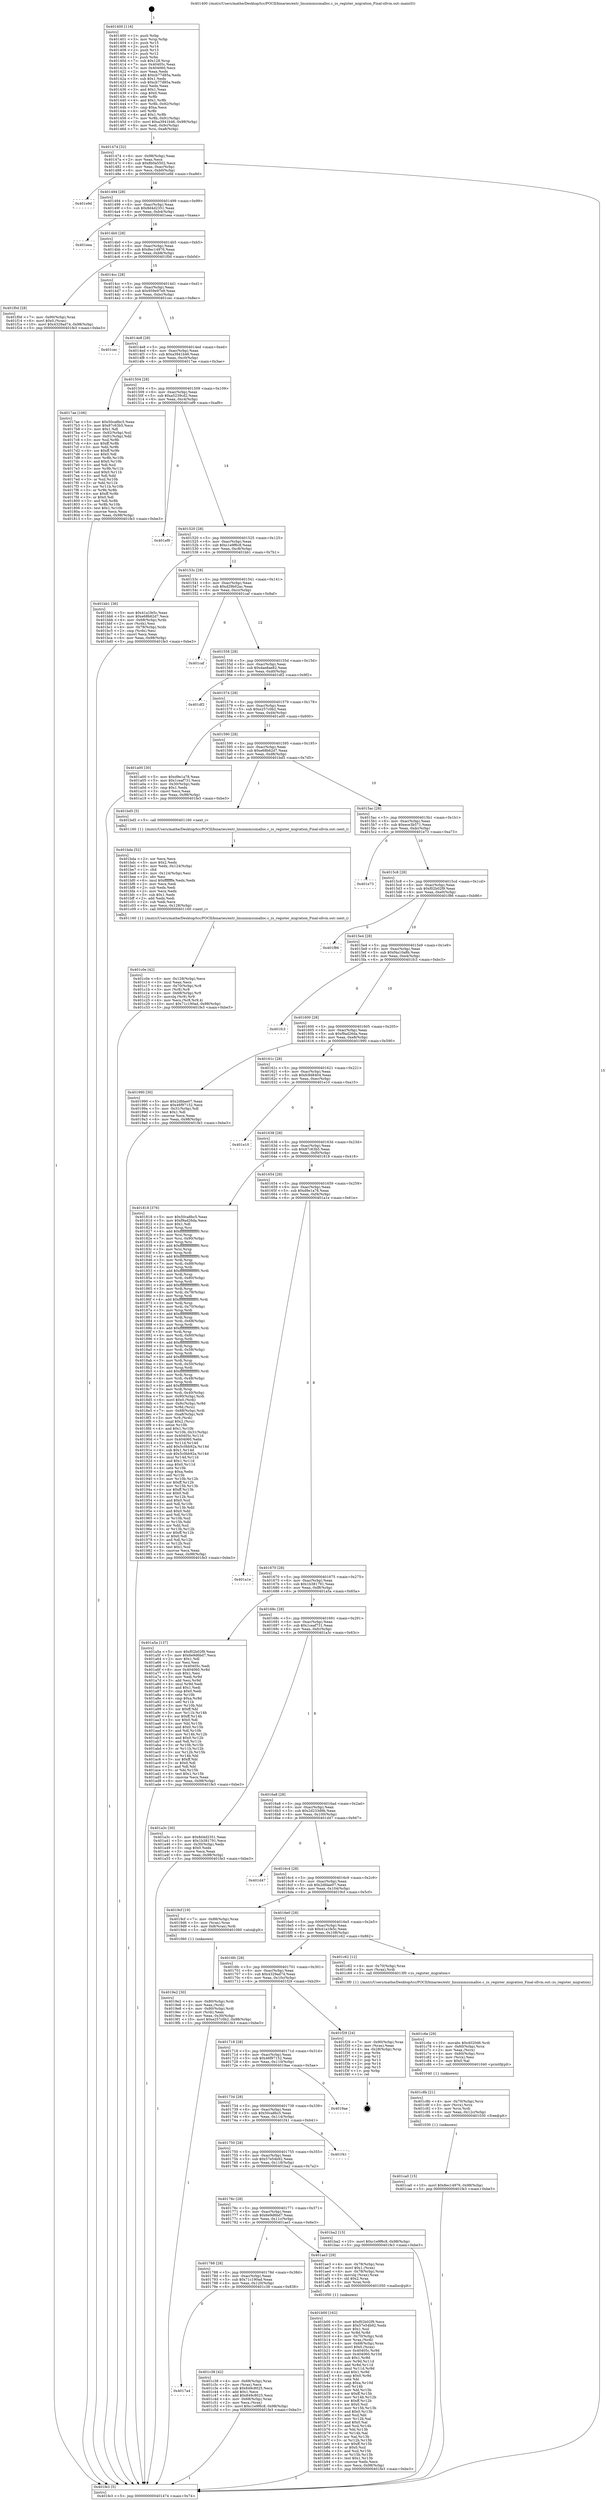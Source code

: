 digraph "0x401400" {
  label = "0x401400 (/mnt/c/Users/mathe/Desktop/tcc/POCII/binaries/extr_linuxmmzsmalloc.c_zs_register_migration_Final-ollvm.out::main(0))"
  labelloc = "t"
  node[shape=record]

  Entry [label="",width=0.3,height=0.3,shape=circle,fillcolor=black,style=filled]
  "0x401474" [label="{
     0x401474 [32]\l
     | [instrs]\l
     &nbsp;&nbsp;0x401474 \<+6\>: mov -0x98(%rbp),%eax\l
     &nbsp;&nbsp;0x40147a \<+2\>: mov %eax,%ecx\l
     &nbsp;&nbsp;0x40147c \<+6\>: sub $0x8b0a5502,%ecx\l
     &nbsp;&nbsp;0x401482 \<+6\>: mov %eax,-0xac(%rbp)\l
     &nbsp;&nbsp;0x401488 \<+6\>: mov %ecx,-0xb0(%rbp)\l
     &nbsp;&nbsp;0x40148e \<+6\>: je 0000000000401e9d \<main+0xa9d\>\l
  }"]
  "0x401e9d" [label="{
     0x401e9d\l
  }", style=dashed]
  "0x401494" [label="{
     0x401494 [28]\l
     | [instrs]\l
     &nbsp;&nbsp;0x401494 \<+5\>: jmp 0000000000401499 \<main+0x99\>\l
     &nbsp;&nbsp;0x401499 \<+6\>: mov -0xac(%rbp),%eax\l
     &nbsp;&nbsp;0x40149f \<+5\>: sub $0x8d4d2351,%eax\l
     &nbsp;&nbsp;0x4014a4 \<+6\>: mov %eax,-0xb4(%rbp)\l
     &nbsp;&nbsp;0x4014aa \<+6\>: je 0000000000401eea \<main+0xaea\>\l
  }"]
  Exit [label="",width=0.3,height=0.3,shape=circle,fillcolor=black,style=filled,peripheries=2]
  "0x401eea" [label="{
     0x401eea\l
  }", style=dashed]
  "0x4014b0" [label="{
     0x4014b0 [28]\l
     | [instrs]\l
     &nbsp;&nbsp;0x4014b0 \<+5\>: jmp 00000000004014b5 \<main+0xb5\>\l
     &nbsp;&nbsp;0x4014b5 \<+6\>: mov -0xac(%rbp),%eax\l
     &nbsp;&nbsp;0x4014bb \<+5\>: sub $0x8ec14976,%eax\l
     &nbsp;&nbsp;0x4014c0 \<+6\>: mov %eax,-0xb8(%rbp)\l
     &nbsp;&nbsp;0x4014c6 \<+6\>: je 0000000000401f0d \<main+0xb0d\>\l
  }"]
  "0x401ca0" [label="{
     0x401ca0 [15]\l
     | [instrs]\l
     &nbsp;&nbsp;0x401ca0 \<+10\>: movl $0x8ec14976,-0x98(%rbp)\l
     &nbsp;&nbsp;0x401caa \<+5\>: jmp 0000000000401fe3 \<main+0xbe3\>\l
  }"]
  "0x401f0d" [label="{
     0x401f0d [28]\l
     | [instrs]\l
     &nbsp;&nbsp;0x401f0d \<+7\>: mov -0x90(%rbp),%rax\l
     &nbsp;&nbsp;0x401f14 \<+6\>: movl $0x0,(%rax)\l
     &nbsp;&nbsp;0x401f1a \<+10\>: movl $0x4329ad74,-0x98(%rbp)\l
     &nbsp;&nbsp;0x401f24 \<+5\>: jmp 0000000000401fe3 \<main+0xbe3\>\l
  }"]
  "0x4014cc" [label="{
     0x4014cc [28]\l
     | [instrs]\l
     &nbsp;&nbsp;0x4014cc \<+5\>: jmp 00000000004014d1 \<main+0xd1\>\l
     &nbsp;&nbsp;0x4014d1 \<+6\>: mov -0xac(%rbp),%eax\l
     &nbsp;&nbsp;0x4014d7 \<+5\>: sub $0x959e97e9,%eax\l
     &nbsp;&nbsp;0x4014dc \<+6\>: mov %eax,-0xbc(%rbp)\l
     &nbsp;&nbsp;0x4014e2 \<+6\>: je 0000000000401cec \<main+0x8ec\>\l
  }"]
  "0x401c8b" [label="{
     0x401c8b [21]\l
     | [instrs]\l
     &nbsp;&nbsp;0x401c8b \<+4\>: mov -0x70(%rbp),%rcx\l
     &nbsp;&nbsp;0x401c8f \<+3\>: mov (%rcx),%rcx\l
     &nbsp;&nbsp;0x401c92 \<+3\>: mov %rcx,%rdi\l
     &nbsp;&nbsp;0x401c95 \<+6\>: mov %eax,-0x12c(%rbp)\l
     &nbsp;&nbsp;0x401c9b \<+5\>: call 0000000000401030 \<free@plt\>\l
     | [calls]\l
     &nbsp;&nbsp;0x401030 \{1\} (unknown)\l
  }"]
  "0x401cec" [label="{
     0x401cec\l
  }", style=dashed]
  "0x4014e8" [label="{
     0x4014e8 [28]\l
     | [instrs]\l
     &nbsp;&nbsp;0x4014e8 \<+5\>: jmp 00000000004014ed \<main+0xed\>\l
     &nbsp;&nbsp;0x4014ed \<+6\>: mov -0xac(%rbp),%eax\l
     &nbsp;&nbsp;0x4014f3 \<+5\>: sub $0xa3941b46,%eax\l
     &nbsp;&nbsp;0x4014f8 \<+6\>: mov %eax,-0xc0(%rbp)\l
     &nbsp;&nbsp;0x4014fe \<+6\>: je 00000000004017ae \<main+0x3ae\>\l
  }"]
  "0x401c6e" [label="{
     0x401c6e [29]\l
     | [instrs]\l
     &nbsp;&nbsp;0x401c6e \<+10\>: movabs $0x4020d6,%rdi\l
     &nbsp;&nbsp;0x401c78 \<+4\>: mov -0x60(%rbp),%rcx\l
     &nbsp;&nbsp;0x401c7c \<+2\>: mov %eax,(%rcx)\l
     &nbsp;&nbsp;0x401c7e \<+4\>: mov -0x60(%rbp),%rcx\l
     &nbsp;&nbsp;0x401c82 \<+2\>: mov (%rcx),%esi\l
     &nbsp;&nbsp;0x401c84 \<+2\>: mov $0x0,%al\l
     &nbsp;&nbsp;0x401c86 \<+5\>: call 0000000000401040 \<printf@plt\>\l
     | [calls]\l
     &nbsp;&nbsp;0x401040 \{1\} (unknown)\l
  }"]
  "0x4017ae" [label="{
     0x4017ae [106]\l
     | [instrs]\l
     &nbsp;&nbsp;0x4017ae \<+5\>: mov $0x50ca8bc5,%eax\l
     &nbsp;&nbsp;0x4017b3 \<+5\>: mov $0x87c63b5,%ecx\l
     &nbsp;&nbsp;0x4017b8 \<+2\>: mov $0x1,%dl\l
     &nbsp;&nbsp;0x4017ba \<+7\>: mov -0x92(%rbp),%sil\l
     &nbsp;&nbsp;0x4017c1 \<+7\>: mov -0x91(%rbp),%dil\l
     &nbsp;&nbsp;0x4017c8 \<+3\>: mov %sil,%r8b\l
     &nbsp;&nbsp;0x4017cb \<+4\>: xor $0xff,%r8b\l
     &nbsp;&nbsp;0x4017cf \<+3\>: mov %dil,%r9b\l
     &nbsp;&nbsp;0x4017d2 \<+4\>: xor $0xff,%r9b\l
     &nbsp;&nbsp;0x4017d6 \<+3\>: xor $0x0,%dl\l
     &nbsp;&nbsp;0x4017d9 \<+3\>: mov %r8b,%r10b\l
     &nbsp;&nbsp;0x4017dc \<+4\>: and $0x0,%r10b\l
     &nbsp;&nbsp;0x4017e0 \<+3\>: and %dl,%sil\l
     &nbsp;&nbsp;0x4017e3 \<+3\>: mov %r9b,%r11b\l
     &nbsp;&nbsp;0x4017e6 \<+4\>: and $0x0,%r11b\l
     &nbsp;&nbsp;0x4017ea \<+3\>: and %dl,%dil\l
     &nbsp;&nbsp;0x4017ed \<+3\>: or %sil,%r10b\l
     &nbsp;&nbsp;0x4017f0 \<+3\>: or %dil,%r11b\l
     &nbsp;&nbsp;0x4017f3 \<+3\>: xor %r11b,%r10b\l
     &nbsp;&nbsp;0x4017f6 \<+3\>: or %r9b,%r8b\l
     &nbsp;&nbsp;0x4017f9 \<+4\>: xor $0xff,%r8b\l
     &nbsp;&nbsp;0x4017fd \<+3\>: or $0x0,%dl\l
     &nbsp;&nbsp;0x401800 \<+3\>: and %dl,%r8b\l
     &nbsp;&nbsp;0x401803 \<+3\>: or %r8b,%r10b\l
     &nbsp;&nbsp;0x401806 \<+4\>: test $0x1,%r10b\l
     &nbsp;&nbsp;0x40180a \<+3\>: cmovne %ecx,%eax\l
     &nbsp;&nbsp;0x40180d \<+6\>: mov %eax,-0x98(%rbp)\l
     &nbsp;&nbsp;0x401813 \<+5\>: jmp 0000000000401fe3 \<main+0xbe3\>\l
  }"]
  "0x401504" [label="{
     0x401504 [28]\l
     | [instrs]\l
     &nbsp;&nbsp;0x401504 \<+5\>: jmp 0000000000401509 \<main+0x109\>\l
     &nbsp;&nbsp;0x401509 \<+6\>: mov -0xac(%rbp),%eax\l
     &nbsp;&nbsp;0x40150f \<+5\>: sub $0xa5239cd2,%eax\l
     &nbsp;&nbsp;0x401514 \<+6\>: mov %eax,-0xc4(%rbp)\l
     &nbsp;&nbsp;0x40151a \<+6\>: je 0000000000401ef9 \<main+0xaf9\>\l
  }"]
  "0x401fe3" [label="{
     0x401fe3 [5]\l
     | [instrs]\l
     &nbsp;&nbsp;0x401fe3 \<+5\>: jmp 0000000000401474 \<main+0x74\>\l
  }"]
  "0x401400" [label="{
     0x401400 [116]\l
     | [instrs]\l
     &nbsp;&nbsp;0x401400 \<+1\>: push %rbp\l
     &nbsp;&nbsp;0x401401 \<+3\>: mov %rsp,%rbp\l
     &nbsp;&nbsp;0x401404 \<+2\>: push %r15\l
     &nbsp;&nbsp;0x401406 \<+2\>: push %r14\l
     &nbsp;&nbsp;0x401408 \<+2\>: push %r13\l
     &nbsp;&nbsp;0x40140a \<+2\>: push %r12\l
     &nbsp;&nbsp;0x40140c \<+1\>: push %rbx\l
     &nbsp;&nbsp;0x40140d \<+7\>: sub $0x128,%rsp\l
     &nbsp;&nbsp;0x401414 \<+7\>: mov 0x40405c,%eax\l
     &nbsp;&nbsp;0x40141b \<+7\>: mov 0x404060,%ecx\l
     &nbsp;&nbsp;0x401422 \<+2\>: mov %eax,%edx\l
     &nbsp;&nbsp;0x401424 \<+6\>: add $0xcb77d85a,%edx\l
     &nbsp;&nbsp;0x40142a \<+3\>: sub $0x1,%edx\l
     &nbsp;&nbsp;0x40142d \<+6\>: sub $0xcb77d85a,%edx\l
     &nbsp;&nbsp;0x401433 \<+3\>: imul %edx,%eax\l
     &nbsp;&nbsp;0x401436 \<+3\>: and $0x1,%eax\l
     &nbsp;&nbsp;0x401439 \<+3\>: cmp $0x0,%eax\l
     &nbsp;&nbsp;0x40143c \<+4\>: sete %r8b\l
     &nbsp;&nbsp;0x401440 \<+4\>: and $0x1,%r8b\l
     &nbsp;&nbsp;0x401444 \<+7\>: mov %r8b,-0x92(%rbp)\l
     &nbsp;&nbsp;0x40144b \<+3\>: cmp $0xa,%ecx\l
     &nbsp;&nbsp;0x40144e \<+4\>: setl %r8b\l
     &nbsp;&nbsp;0x401452 \<+4\>: and $0x1,%r8b\l
     &nbsp;&nbsp;0x401456 \<+7\>: mov %r8b,-0x91(%rbp)\l
     &nbsp;&nbsp;0x40145d \<+10\>: movl $0xa3941b46,-0x98(%rbp)\l
     &nbsp;&nbsp;0x401467 \<+6\>: mov %edi,-0x9c(%rbp)\l
     &nbsp;&nbsp;0x40146d \<+7\>: mov %rsi,-0xa8(%rbp)\l
  }"]
  "0x4017a4" [label="{
     0x4017a4\l
  }", style=dashed]
  "0x401ef9" [label="{
     0x401ef9\l
  }", style=dashed]
  "0x401520" [label="{
     0x401520 [28]\l
     | [instrs]\l
     &nbsp;&nbsp;0x401520 \<+5\>: jmp 0000000000401525 \<main+0x125\>\l
     &nbsp;&nbsp;0x401525 \<+6\>: mov -0xac(%rbp),%eax\l
     &nbsp;&nbsp;0x40152b \<+5\>: sub $0xc1e9f6c8,%eax\l
     &nbsp;&nbsp;0x401530 \<+6\>: mov %eax,-0xc8(%rbp)\l
     &nbsp;&nbsp;0x401536 \<+6\>: je 0000000000401bb1 \<main+0x7b1\>\l
  }"]
  "0x401c38" [label="{
     0x401c38 [42]\l
     | [instrs]\l
     &nbsp;&nbsp;0x401c38 \<+4\>: mov -0x68(%rbp),%rax\l
     &nbsp;&nbsp;0x401c3c \<+2\>: mov (%rax),%ecx\l
     &nbsp;&nbsp;0x401c3e \<+6\>: sub $0x849c8025,%ecx\l
     &nbsp;&nbsp;0x401c44 \<+3\>: add $0x1,%ecx\l
     &nbsp;&nbsp;0x401c47 \<+6\>: add $0x849c8025,%ecx\l
     &nbsp;&nbsp;0x401c4d \<+4\>: mov -0x68(%rbp),%rax\l
     &nbsp;&nbsp;0x401c51 \<+2\>: mov %ecx,(%rax)\l
     &nbsp;&nbsp;0x401c53 \<+10\>: movl $0xc1e9f6c8,-0x98(%rbp)\l
     &nbsp;&nbsp;0x401c5d \<+5\>: jmp 0000000000401fe3 \<main+0xbe3\>\l
  }"]
  "0x401bb1" [label="{
     0x401bb1 [36]\l
     | [instrs]\l
     &nbsp;&nbsp;0x401bb1 \<+5\>: mov $0x41a1fe5c,%eax\l
     &nbsp;&nbsp;0x401bb6 \<+5\>: mov $0xe68b62d7,%ecx\l
     &nbsp;&nbsp;0x401bbb \<+4\>: mov -0x68(%rbp),%rdx\l
     &nbsp;&nbsp;0x401bbf \<+2\>: mov (%rdx),%esi\l
     &nbsp;&nbsp;0x401bc1 \<+4\>: mov -0x78(%rbp),%rdx\l
     &nbsp;&nbsp;0x401bc5 \<+2\>: cmp (%rdx),%esi\l
     &nbsp;&nbsp;0x401bc7 \<+3\>: cmovl %ecx,%eax\l
     &nbsp;&nbsp;0x401bca \<+6\>: mov %eax,-0x98(%rbp)\l
     &nbsp;&nbsp;0x401bd0 \<+5\>: jmp 0000000000401fe3 \<main+0xbe3\>\l
  }"]
  "0x40153c" [label="{
     0x40153c [28]\l
     | [instrs]\l
     &nbsp;&nbsp;0x40153c \<+5\>: jmp 0000000000401541 \<main+0x141\>\l
     &nbsp;&nbsp;0x401541 \<+6\>: mov -0xac(%rbp),%eax\l
     &nbsp;&nbsp;0x401547 \<+5\>: sub $0xd29b02ac,%eax\l
     &nbsp;&nbsp;0x40154c \<+6\>: mov %eax,-0xcc(%rbp)\l
     &nbsp;&nbsp;0x401552 \<+6\>: je 0000000000401caf \<main+0x8af\>\l
  }"]
  "0x401c0e" [label="{
     0x401c0e [42]\l
     | [instrs]\l
     &nbsp;&nbsp;0x401c0e \<+6\>: mov -0x128(%rbp),%ecx\l
     &nbsp;&nbsp;0x401c14 \<+3\>: imul %eax,%ecx\l
     &nbsp;&nbsp;0x401c17 \<+4\>: mov -0x70(%rbp),%r8\l
     &nbsp;&nbsp;0x401c1b \<+3\>: mov (%r8),%r8\l
     &nbsp;&nbsp;0x401c1e \<+4\>: mov -0x68(%rbp),%r9\l
     &nbsp;&nbsp;0x401c22 \<+3\>: movslq (%r9),%r9\l
     &nbsp;&nbsp;0x401c25 \<+4\>: mov %ecx,(%r8,%r9,4)\l
     &nbsp;&nbsp;0x401c29 \<+10\>: movl $0x71c190ad,-0x98(%rbp)\l
     &nbsp;&nbsp;0x401c33 \<+5\>: jmp 0000000000401fe3 \<main+0xbe3\>\l
  }"]
  "0x401caf" [label="{
     0x401caf\l
  }", style=dashed]
  "0x401558" [label="{
     0x401558 [28]\l
     | [instrs]\l
     &nbsp;&nbsp;0x401558 \<+5\>: jmp 000000000040155d \<main+0x15d\>\l
     &nbsp;&nbsp;0x40155d \<+6\>: mov -0xac(%rbp),%eax\l
     &nbsp;&nbsp;0x401563 \<+5\>: sub $0xdae8ae82,%eax\l
     &nbsp;&nbsp;0x401568 \<+6\>: mov %eax,-0xd0(%rbp)\l
     &nbsp;&nbsp;0x40156e \<+6\>: je 0000000000401df2 \<main+0x9f2\>\l
  }"]
  "0x401bda" [label="{
     0x401bda [52]\l
     | [instrs]\l
     &nbsp;&nbsp;0x401bda \<+2\>: xor %ecx,%ecx\l
     &nbsp;&nbsp;0x401bdc \<+5\>: mov $0x2,%edx\l
     &nbsp;&nbsp;0x401be1 \<+6\>: mov %edx,-0x124(%rbp)\l
     &nbsp;&nbsp;0x401be7 \<+1\>: cltd\l
     &nbsp;&nbsp;0x401be8 \<+6\>: mov -0x124(%rbp),%esi\l
     &nbsp;&nbsp;0x401bee \<+2\>: idiv %esi\l
     &nbsp;&nbsp;0x401bf0 \<+6\>: imul $0xfffffffe,%edx,%edx\l
     &nbsp;&nbsp;0x401bf6 \<+2\>: mov %ecx,%edi\l
     &nbsp;&nbsp;0x401bf8 \<+2\>: sub %edx,%edi\l
     &nbsp;&nbsp;0x401bfa \<+2\>: mov %ecx,%edx\l
     &nbsp;&nbsp;0x401bfc \<+3\>: sub $0x1,%edx\l
     &nbsp;&nbsp;0x401bff \<+2\>: add %edx,%edi\l
     &nbsp;&nbsp;0x401c01 \<+2\>: sub %edi,%ecx\l
     &nbsp;&nbsp;0x401c03 \<+6\>: mov %ecx,-0x128(%rbp)\l
     &nbsp;&nbsp;0x401c09 \<+5\>: call 0000000000401160 \<next_i\>\l
     | [calls]\l
     &nbsp;&nbsp;0x401160 \{1\} (/mnt/c/Users/mathe/Desktop/tcc/POCII/binaries/extr_linuxmmzsmalloc.c_zs_register_migration_Final-ollvm.out::next_i)\l
  }"]
  "0x401df2" [label="{
     0x401df2\l
  }", style=dashed]
  "0x401574" [label="{
     0x401574 [28]\l
     | [instrs]\l
     &nbsp;&nbsp;0x401574 \<+5\>: jmp 0000000000401579 \<main+0x179\>\l
     &nbsp;&nbsp;0x401579 \<+6\>: mov -0xac(%rbp),%eax\l
     &nbsp;&nbsp;0x40157f \<+5\>: sub $0xe257c0b2,%eax\l
     &nbsp;&nbsp;0x401584 \<+6\>: mov %eax,-0xd4(%rbp)\l
     &nbsp;&nbsp;0x40158a \<+6\>: je 0000000000401a00 \<main+0x600\>\l
  }"]
  "0x401b00" [label="{
     0x401b00 [162]\l
     | [instrs]\l
     &nbsp;&nbsp;0x401b00 \<+5\>: mov $0xf02b02f9,%ecx\l
     &nbsp;&nbsp;0x401b05 \<+5\>: mov $0x57e54b92,%edx\l
     &nbsp;&nbsp;0x401b0a \<+3\>: mov $0x1,%sil\l
     &nbsp;&nbsp;0x401b0d \<+3\>: xor %r8d,%r8d\l
     &nbsp;&nbsp;0x401b10 \<+4\>: mov -0x70(%rbp),%rdi\l
     &nbsp;&nbsp;0x401b14 \<+3\>: mov %rax,(%rdi)\l
     &nbsp;&nbsp;0x401b17 \<+4\>: mov -0x68(%rbp),%rax\l
     &nbsp;&nbsp;0x401b1b \<+6\>: movl $0x0,(%rax)\l
     &nbsp;&nbsp;0x401b21 \<+8\>: mov 0x40405c,%r9d\l
     &nbsp;&nbsp;0x401b29 \<+8\>: mov 0x404060,%r10d\l
     &nbsp;&nbsp;0x401b31 \<+4\>: sub $0x1,%r8d\l
     &nbsp;&nbsp;0x401b35 \<+3\>: mov %r9d,%r11d\l
     &nbsp;&nbsp;0x401b38 \<+3\>: add %r8d,%r11d\l
     &nbsp;&nbsp;0x401b3b \<+4\>: imul %r11d,%r9d\l
     &nbsp;&nbsp;0x401b3f \<+4\>: and $0x1,%r9d\l
     &nbsp;&nbsp;0x401b43 \<+4\>: cmp $0x0,%r9d\l
     &nbsp;&nbsp;0x401b47 \<+3\>: sete %bl\l
     &nbsp;&nbsp;0x401b4a \<+4\>: cmp $0xa,%r10d\l
     &nbsp;&nbsp;0x401b4e \<+4\>: setl %r14b\l
     &nbsp;&nbsp;0x401b52 \<+3\>: mov %bl,%r15b\l
     &nbsp;&nbsp;0x401b55 \<+4\>: xor $0xff,%r15b\l
     &nbsp;&nbsp;0x401b59 \<+3\>: mov %r14b,%r12b\l
     &nbsp;&nbsp;0x401b5c \<+4\>: xor $0xff,%r12b\l
     &nbsp;&nbsp;0x401b60 \<+4\>: xor $0x0,%sil\l
     &nbsp;&nbsp;0x401b64 \<+3\>: mov %r15b,%r13b\l
     &nbsp;&nbsp;0x401b67 \<+4\>: and $0x0,%r13b\l
     &nbsp;&nbsp;0x401b6b \<+3\>: and %sil,%bl\l
     &nbsp;&nbsp;0x401b6e \<+3\>: mov %r12b,%al\l
     &nbsp;&nbsp;0x401b71 \<+2\>: and $0x0,%al\l
     &nbsp;&nbsp;0x401b73 \<+3\>: and %sil,%r14b\l
     &nbsp;&nbsp;0x401b76 \<+3\>: or %bl,%r13b\l
     &nbsp;&nbsp;0x401b79 \<+3\>: or %r14b,%al\l
     &nbsp;&nbsp;0x401b7c \<+3\>: xor %al,%r13b\l
     &nbsp;&nbsp;0x401b7f \<+3\>: or %r12b,%r15b\l
     &nbsp;&nbsp;0x401b82 \<+4\>: xor $0xff,%r15b\l
     &nbsp;&nbsp;0x401b86 \<+4\>: or $0x0,%sil\l
     &nbsp;&nbsp;0x401b8a \<+3\>: and %sil,%r15b\l
     &nbsp;&nbsp;0x401b8d \<+3\>: or %r15b,%r13b\l
     &nbsp;&nbsp;0x401b90 \<+4\>: test $0x1,%r13b\l
     &nbsp;&nbsp;0x401b94 \<+3\>: cmovne %edx,%ecx\l
     &nbsp;&nbsp;0x401b97 \<+6\>: mov %ecx,-0x98(%rbp)\l
     &nbsp;&nbsp;0x401b9d \<+5\>: jmp 0000000000401fe3 \<main+0xbe3\>\l
  }"]
  "0x401a00" [label="{
     0x401a00 [30]\l
     | [instrs]\l
     &nbsp;&nbsp;0x401a00 \<+5\>: mov $0xd9e1a78,%eax\l
     &nbsp;&nbsp;0x401a05 \<+5\>: mov $0x1ceaf731,%ecx\l
     &nbsp;&nbsp;0x401a0a \<+3\>: mov -0x30(%rbp),%edx\l
     &nbsp;&nbsp;0x401a0d \<+3\>: cmp $0x1,%edx\l
     &nbsp;&nbsp;0x401a10 \<+3\>: cmovl %ecx,%eax\l
     &nbsp;&nbsp;0x401a13 \<+6\>: mov %eax,-0x98(%rbp)\l
     &nbsp;&nbsp;0x401a19 \<+5\>: jmp 0000000000401fe3 \<main+0xbe3\>\l
  }"]
  "0x401590" [label="{
     0x401590 [28]\l
     | [instrs]\l
     &nbsp;&nbsp;0x401590 \<+5\>: jmp 0000000000401595 \<main+0x195\>\l
     &nbsp;&nbsp;0x401595 \<+6\>: mov -0xac(%rbp),%eax\l
     &nbsp;&nbsp;0x40159b \<+5\>: sub $0xe68b62d7,%eax\l
     &nbsp;&nbsp;0x4015a0 \<+6\>: mov %eax,-0xd8(%rbp)\l
     &nbsp;&nbsp;0x4015a6 \<+6\>: je 0000000000401bd5 \<main+0x7d5\>\l
  }"]
  "0x401788" [label="{
     0x401788 [28]\l
     | [instrs]\l
     &nbsp;&nbsp;0x401788 \<+5\>: jmp 000000000040178d \<main+0x38d\>\l
     &nbsp;&nbsp;0x40178d \<+6\>: mov -0xac(%rbp),%eax\l
     &nbsp;&nbsp;0x401793 \<+5\>: sub $0x71c190ad,%eax\l
     &nbsp;&nbsp;0x401798 \<+6\>: mov %eax,-0x120(%rbp)\l
     &nbsp;&nbsp;0x40179e \<+6\>: je 0000000000401c38 \<main+0x838\>\l
  }"]
  "0x401bd5" [label="{
     0x401bd5 [5]\l
     | [instrs]\l
     &nbsp;&nbsp;0x401bd5 \<+5\>: call 0000000000401160 \<next_i\>\l
     | [calls]\l
     &nbsp;&nbsp;0x401160 \{1\} (/mnt/c/Users/mathe/Desktop/tcc/POCII/binaries/extr_linuxmmzsmalloc.c_zs_register_migration_Final-ollvm.out::next_i)\l
  }"]
  "0x4015ac" [label="{
     0x4015ac [28]\l
     | [instrs]\l
     &nbsp;&nbsp;0x4015ac \<+5\>: jmp 00000000004015b1 \<main+0x1b1\>\l
     &nbsp;&nbsp;0x4015b1 \<+6\>: mov -0xac(%rbp),%eax\l
     &nbsp;&nbsp;0x4015b7 \<+5\>: sub $0xece3b571,%eax\l
     &nbsp;&nbsp;0x4015bc \<+6\>: mov %eax,-0xdc(%rbp)\l
     &nbsp;&nbsp;0x4015c2 \<+6\>: je 0000000000401e73 \<main+0xa73\>\l
  }"]
  "0x401ae3" [label="{
     0x401ae3 [29]\l
     | [instrs]\l
     &nbsp;&nbsp;0x401ae3 \<+4\>: mov -0x78(%rbp),%rax\l
     &nbsp;&nbsp;0x401ae7 \<+6\>: movl $0x1,(%rax)\l
     &nbsp;&nbsp;0x401aed \<+4\>: mov -0x78(%rbp),%rax\l
     &nbsp;&nbsp;0x401af1 \<+3\>: movslq (%rax),%rax\l
     &nbsp;&nbsp;0x401af4 \<+4\>: shl $0x2,%rax\l
     &nbsp;&nbsp;0x401af8 \<+3\>: mov %rax,%rdi\l
     &nbsp;&nbsp;0x401afb \<+5\>: call 0000000000401050 \<malloc@plt\>\l
     | [calls]\l
     &nbsp;&nbsp;0x401050 \{1\} (unknown)\l
  }"]
  "0x401e73" [label="{
     0x401e73\l
  }", style=dashed]
  "0x4015c8" [label="{
     0x4015c8 [28]\l
     | [instrs]\l
     &nbsp;&nbsp;0x4015c8 \<+5\>: jmp 00000000004015cd \<main+0x1cd\>\l
     &nbsp;&nbsp;0x4015cd \<+6\>: mov -0xac(%rbp),%eax\l
     &nbsp;&nbsp;0x4015d3 \<+5\>: sub $0xf02b02f9,%eax\l
     &nbsp;&nbsp;0x4015d8 \<+6\>: mov %eax,-0xe0(%rbp)\l
     &nbsp;&nbsp;0x4015de \<+6\>: je 0000000000401f86 \<main+0xb86\>\l
  }"]
  "0x40176c" [label="{
     0x40176c [28]\l
     | [instrs]\l
     &nbsp;&nbsp;0x40176c \<+5\>: jmp 0000000000401771 \<main+0x371\>\l
     &nbsp;&nbsp;0x401771 \<+6\>: mov -0xac(%rbp),%eax\l
     &nbsp;&nbsp;0x401777 \<+5\>: sub $0x6e9d6bd7,%eax\l
     &nbsp;&nbsp;0x40177c \<+6\>: mov %eax,-0x11c(%rbp)\l
     &nbsp;&nbsp;0x401782 \<+6\>: je 0000000000401ae3 \<main+0x6e3\>\l
  }"]
  "0x401f86" [label="{
     0x401f86\l
  }", style=dashed]
  "0x4015e4" [label="{
     0x4015e4 [28]\l
     | [instrs]\l
     &nbsp;&nbsp;0x4015e4 \<+5\>: jmp 00000000004015e9 \<main+0x1e9\>\l
     &nbsp;&nbsp;0x4015e9 \<+6\>: mov -0xac(%rbp),%eax\l
     &nbsp;&nbsp;0x4015ef \<+5\>: sub $0xf4a10a8b,%eax\l
     &nbsp;&nbsp;0x4015f4 \<+6\>: mov %eax,-0xe4(%rbp)\l
     &nbsp;&nbsp;0x4015fa \<+6\>: je 0000000000401fc3 \<main+0xbc3\>\l
  }"]
  "0x401ba2" [label="{
     0x401ba2 [15]\l
     | [instrs]\l
     &nbsp;&nbsp;0x401ba2 \<+10\>: movl $0xc1e9f6c8,-0x98(%rbp)\l
     &nbsp;&nbsp;0x401bac \<+5\>: jmp 0000000000401fe3 \<main+0xbe3\>\l
  }"]
  "0x401fc3" [label="{
     0x401fc3\l
  }", style=dashed]
  "0x401600" [label="{
     0x401600 [28]\l
     | [instrs]\l
     &nbsp;&nbsp;0x401600 \<+5\>: jmp 0000000000401605 \<main+0x205\>\l
     &nbsp;&nbsp;0x401605 \<+6\>: mov -0xac(%rbp),%eax\l
     &nbsp;&nbsp;0x40160b \<+5\>: sub $0xf9ad26da,%eax\l
     &nbsp;&nbsp;0x401610 \<+6\>: mov %eax,-0xe8(%rbp)\l
     &nbsp;&nbsp;0x401616 \<+6\>: je 0000000000401990 \<main+0x590\>\l
  }"]
  "0x401750" [label="{
     0x401750 [28]\l
     | [instrs]\l
     &nbsp;&nbsp;0x401750 \<+5\>: jmp 0000000000401755 \<main+0x355\>\l
     &nbsp;&nbsp;0x401755 \<+6\>: mov -0xac(%rbp),%eax\l
     &nbsp;&nbsp;0x40175b \<+5\>: sub $0x57e54b92,%eax\l
     &nbsp;&nbsp;0x401760 \<+6\>: mov %eax,-0x118(%rbp)\l
     &nbsp;&nbsp;0x401766 \<+6\>: je 0000000000401ba2 \<main+0x7a2\>\l
  }"]
  "0x401990" [label="{
     0x401990 [30]\l
     | [instrs]\l
     &nbsp;&nbsp;0x401990 \<+5\>: mov $0x2dfdae07,%eax\l
     &nbsp;&nbsp;0x401995 \<+5\>: mov $0x46f97152,%ecx\l
     &nbsp;&nbsp;0x40199a \<+3\>: mov -0x31(%rbp),%dl\l
     &nbsp;&nbsp;0x40199d \<+3\>: test $0x1,%dl\l
     &nbsp;&nbsp;0x4019a0 \<+3\>: cmovne %ecx,%eax\l
     &nbsp;&nbsp;0x4019a3 \<+6\>: mov %eax,-0x98(%rbp)\l
     &nbsp;&nbsp;0x4019a9 \<+5\>: jmp 0000000000401fe3 \<main+0xbe3\>\l
  }"]
  "0x40161c" [label="{
     0x40161c [28]\l
     | [instrs]\l
     &nbsp;&nbsp;0x40161c \<+5\>: jmp 0000000000401621 \<main+0x221\>\l
     &nbsp;&nbsp;0x401621 \<+6\>: mov -0xac(%rbp),%eax\l
     &nbsp;&nbsp;0x401627 \<+5\>: sub $0xfc9d8404,%eax\l
     &nbsp;&nbsp;0x40162c \<+6\>: mov %eax,-0xec(%rbp)\l
     &nbsp;&nbsp;0x401632 \<+6\>: je 0000000000401e10 \<main+0xa10\>\l
  }"]
  "0x401f41" [label="{
     0x401f41\l
  }", style=dashed]
  "0x401e10" [label="{
     0x401e10\l
  }", style=dashed]
  "0x401638" [label="{
     0x401638 [28]\l
     | [instrs]\l
     &nbsp;&nbsp;0x401638 \<+5\>: jmp 000000000040163d \<main+0x23d\>\l
     &nbsp;&nbsp;0x40163d \<+6\>: mov -0xac(%rbp),%eax\l
     &nbsp;&nbsp;0x401643 \<+5\>: sub $0x87c63b5,%eax\l
     &nbsp;&nbsp;0x401648 \<+6\>: mov %eax,-0xf0(%rbp)\l
     &nbsp;&nbsp;0x40164e \<+6\>: je 0000000000401818 \<main+0x418\>\l
  }"]
  "0x401734" [label="{
     0x401734 [28]\l
     | [instrs]\l
     &nbsp;&nbsp;0x401734 \<+5\>: jmp 0000000000401739 \<main+0x339\>\l
     &nbsp;&nbsp;0x401739 \<+6\>: mov -0xac(%rbp),%eax\l
     &nbsp;&nbsp;0x40173f \<+5\>: sub $0x50ca8bc5,%eax\l
     &nbsp;&nbsp;0x401744 \<+6\>: mov %eax,-0x114(%rbp)\l
     &nbsp;&nbsp;0x40174a \<+6\>: je 0000000000401f41 \<main+0xb41\>\l
  }"]
  "0x401818" [label="{
     0x401818 [376]\l
     | [instrs]\l
     &nbsp;&nbsp;0x401818 \<+5\>: mov $0x50ca8bc5,%eax\l
     &nbsp;&nbsp;0x40181d \<+5\>: mov $0xf9ad26da,%ecx\l
     &nbsp;&nbsp;0x401822 \<+2\>: mov $0x1,%dl\l
     &nbsp;&nbsp;0x401824 \<+3\>: mov %rsp,%rsi\l
     &nbsp;&nbsp;0x401827 \<+4\>: add $0xfffffffffffffff0,%rsi\l
     &nbsp;&nbsp;0x40182b \<+3\>: mov %rsi,%rsp\l
     &nbsp;&nbsp;0x40182e \<+7\>: mov %rsi,-0x90(%rbp)\l
     &nbsp;&nbsp;0x401835 \<+3\>: mov %rsp,%rsi\l
     &nbsp;&nbsp;0x401838 \<+4\>: add $0xfffffffffffffff0,%rsi\l
     &nbsp;&nbsp;0x40183c \<+3\>: mov %rsi,%rsp\l
     &nbsp;&nbsp;0x40183f \<+3\>: mov %rsp,%rdi\l
     &nbsp;&nbsp;0x401842 \<+4\>: add $0xfffffffffffffff0,%rdi\l
     &nbsp;&nbsp;0x401846 \<+3\>: mov %rdi,%rsp\l
     &nbsp;&nbsp;0x401849 \<+7\>: mov %rdi,-0x88(%rbp)\l
     &nbsp;&nbsp;0x401850 \<+3\>: mov %rsp,%rdi\l
     &nbsp;&nbsp;0x401853 \<+4\>: add $0xfffffffffffffff0,%rdi\l
     &nbsp;&nbsp;0x401857 \<+3\>: mov %rdi,%rsp\l
     &nbsp;&nbsp;0x40185a \<+4\>: mov %rdi,-0x80(%rbp)\l
     &nbsp;&nbsp;0x40185e \<+3\>: mov %rsp,%rdi\l
     &nbsp;&nbsp;0x401861 \<+4\>: add $0xfffffffffffffff0,%rdi\l
     &nbsp;&nbsp;0x401865 \<+3\>: mov %rdi,%rsp\l
     &nbsp;&nbsp;0x401868 \<+4\>: mov %rdi,-0x78(%rbp)\l
     &nbsp;&nbsp;0x40186c \<+3\>: mov %rsp,%rdi\l
     &nbsp;&nbsp;0x40186f \<+4\>: add $0xfffffffffffffff0,%rdi\l
     &nbsp;&nbsp;0x401873 \<+3\>: mov %rdi,%rsp\l
     &nbsp;&nbsp;0x401876 \<+4\>: mov %rdi,-0x70(%rbp)\l
     &nbsp;&nbsp;0x40187a \<+3\>: mov %rsp,%rdi\l
     &nbsp;&nbsp;0x40187d \<+4\>: add $0xfffffffffffffff0,%rdi\l
     &nbsp;&nbsp;0x401881 \<+3\>: mov %rdi,%rsp\l
     &nbsp;&nbsp;0x401884 \<+4\>: mov %rdi,-0x68(%rbp)\l
     &nbsp;&nbsp;0x401888 \<+3\>: mov %rsp,%rdi\l
     &nbsp;&nbsp;0x40188b \<+4\>: add $0xfffffffffffffff0,%rdi\l
     &nbsp;&nbsp;0x40188f \<+3\>: mov %rdi,%rsp\l
     &nbsp;&nbsp;0x401892 \<+4\>: mov %rdi,-0x60(%rbp)\l
     &nbsp;&nbsp;0x401896 \<+3\>: mov %rsp,%rdi\l
     &nbsp;&nbsp;0x401899 \<+4\>: add $0xfffffffffffffff0,%rdi\l
     &nbsp;&nbsp;0x40189d \<+3\>: mov %rdi,%rsp\l
     &nbsp;&nbsp;0x4018a0 \<+4\>: mov %rdi,-0x58(%rbp)\l
     &nbsp;&nbsp;0x4018a4 \<+3\>: mov %rsp,%rdi\l
     &nbsp;&nbsp;0x4018a7 \<+4\>: add $0xfffffffffffffff0,%rdi\l
     &nbsp;&nbsp;0x4018ab \<+3\>: mov %rdi,%rsp\l
     &nbsp;&nbsp;0x4018ae \<+4\>: mov %rdi,-0x50(%rbp)\l
     &nbsp;&nbsp;0x4018b2 \<+3\>: mov %rsp,%rdi\l
     &nbsp;&nbsp;0x4018b5 \<+4\>: add $0xfffffffffffffff0,%rdi\l
     &nbsp;&nbsp;0x4018b9 \<+3\>: mov %rdi,%rsp\l
     &nbsp;&nbsp;0x4018bc \<+4\>: mov %rdi,-0x48(%rbp)\l
     &nbsp;&nbsp;0x4018c0 \<+3\>: mov %rsp,%rdi\l
     &nbsp;&nbsp;0x4018c3 \<+4\>: add $0xfffffffffffffff0,%rdi\l
     &nbsp;&nbsp;0x4018c7 \<+3\>: mov %rdi,%rsp\l
     &nbsp;&nbsp;0x4018ca \<+4\>: mov %rdi,-0x40(%rbp)\l
     &nbsp;&nbsp;0x4018ce \<+7\>: mov -0x90(%rbp),%rdi\l
     &nbsp;&nbsp;0x4018d5 \<+6\>: movl $0x0,(%rdi)\l
     &nbsp;&nbsp;0x4018db \<+7\>: mov -0x9c(%rbp),%r8d\l
     &nbsp;&nbsp;0x4018e2 \<+3\>: mov %r8d,(%rsi)\l
     &nbsp;&nbsp;0x4018e5 \<+7\>: mov -0x88(%rbp),%rdi\l
     &nbsp;&nbsp;0x4018ec \<+7\>: mov -0xa8(%rbp),%r9\l
     &nbsp;&nbsp;0x4018f3 \<+3\>: mov %r9,(%rdi)\l
     &nbsp;&nbsp;0x4018f6 \<+3\>: cmpl $0x2,(%rsi)\l
     &nbsp;&nbsp;0x4018f9 \<+4\>: setne %r10b\l
     &nbsp;&nbsp;0x4018fd \<+4\>: and $0x1,%r10b\l
     &nbsp;&nbsp;0x401901 \<+4\>: mov %r10b,-0x31(%rbp)\l
     &nbsp;&nbsp;0x401905 \<+8\>: mov 0x40405c,%r11d\l
     &nbsp;&nbsp;0x40190d \<+7\>: mov 0x404060,%ebx\l
     &nbsp;&nbsp;0x401914 \<+3\>: mov %r11d,%r14d\l
     &nbsp;&nbsp;0x401917 \<+7\>: add $0x5c0bb92a,%r14d\l
     &nbsp;&nbsp;0x40191e \<+4\>: sub $0x1,%r14d\l
     &nbsp;&nbsp;0x401922 \<+7\>: sub $0x5c0bb92a,%r14d\l
     &nbsp;&nbsp;0x401929 \<+4\>: imul %r14d,%r11d\l
     &nbsp;&nbsp;0x40192d \<+4\>: and $0x1,%r11d\l
     &nbsp;&nbsp;0x401931 \<+4\>: cmp $0x0,%r11d\l
     &nbsp;&nbsp;0x401935 \<+4\>: sete %r10b\l
     &nbsp;&nbsp;0x401939 \<+3\>: cmp $0xa,%ebx\l
     &nbsp;&nbsp;0x40193c \<+4\>: setl %r15b\l
     &nbsp;&nbsp;0x401940 \<+3\>: mov %r10b,%r12b\l
     &nbsp;&nbsp;0x401943 \<+4\>: xor $0xff,%r12b\l
     &nbsp;&nbsp;0x401947 \<+3\>: mov %r15b,%r13b\l
     &nbsp;&nbsp;0x40194a \<+4\>: xor $0xff,%r13b\l
     &nbsp;&nbsp;0x40194e \<+3\>: xor $0x0,%dl\l
     &nbsp;&nbsp;0x401951 \<+3\>: mov %r12b,%sil\l
     &nbsp;&nbsp;0x401954 \<+4\>: and $0x0,%sil\l
     &nbsp;&nbsp;0x401958 \<+3\>: and %dl,%r10b\l
     &nbsp;&nbsp;0x40195b \<+3\>: mov %r13b,%dil\l
     &nbsp;&nbsp;0x40195e \<+4\>: and $0x0,%dil\l
     &nbsp;&nbsp;0x401962 \<+3\>: and %dl,%r15b\l
     &nbsp;&nbsp;0x401965 \<+3\>: or %r10b,%sil\l
     &nbsp;&nbsp;0x401968 \<+3\>: or %r15b,%dil\l
     &nbsp;&nbsp;0x40196b \<+3\>: xor %dil,%sil\l
     &nbsp;&nbsp;0x40196e \<+3\>: or %r13b,%r12b\l
     &nbsp;&nbsp;0x401971 \<+4\>: xor $0xff,%r12b\l
     &nbsp;&nbsp;0x401975 \<+3\>: or $0x0,%dl\l
     &nbsp;&nbsp;0x401978 \<+3\>: and %dl,%r12b\l
     &nbsp;&nbsp;0x40197b \<+3\>: or %r12b,%sil\l
     &nbsp;&nbsp;0x40197e \<+4\>: test $0x1,%sil\l
     &nbsp;&nbsp;0x401982 \<+3\>: cmovne %ecx,%eax\l
     &nbsp;&nbsp;0x401985 \<+6\>: mov %eax,-0x98(%rbp)\l
     &nbsp;&nbsp;0x40198b \<+5\>: jmp 0000000000401fe3 \<main+0xbe3\>\l
  }"]
  "0x401654" [label="{
     0x401654 [28]\l
     | [instrs]\l
     &nbsp;&nbsp;0x401654 \<+5\>: jmp 0000000000401659 \<main+0x259\>\l
     &nbsp;&nbsp;0x401659 \<+6\>: mov -0xac(%rbp),%eax\l
     &nbsp;&nbsp;0x40165f \<+5\>: sub $0xd9e1a78,%eax\l
     &nbsp;&nbsp;0x401664 \<+6\>: mov %eax,-0xf4(%rbp)\l
     &nbsp;&nbsp;0x40166a \<+6\>: je 0000000000401a1e \<main+0x61e\>\l
  }"]
  "0x4019ae" [label="{
     0x4019ae\l
  }", style=dashed]
  "0x401718" [label="{
     0x401718 [28]\l
     | [instrs]\l
     &nbsp;&nbsp;0x401718 \<+5\>: jmp 000000000040171d \<main+0x31d\>\l
     &nbsp;&nbsp;0x40171d \<+6\>: mov -0xac(%rbp),%eax\l
     &nbsp;&nbsp;0x401723 \<+5\>: sub $0x46f97152,%eax\l
     &nbsp;&nbsp;0x401728 \<+6\>: mov %eax,-0x110(%rbp)\l
     &nbsp;&nbsp;0x40172e \<+6\>: je 00000000004019ae \<main+0x5ae\>\l
  }"]
  "0x401a1e" [label="{
     0x401a1e\l
  }", style=dashed]
  "0x401670" [label="{
     0x401670 [28]\l
     | [instrs]\l
     &nbsp;&nbsp;0x401670 \<+5\>: jmp 0000000000401675 \<main+0x275\>\l
     &nbsp;&nbsp;0x401675 \<+6\>: mov -0xac(%rbp),%eax\l
     &nbsp;&nbsp;0x40167b \<+5\>: sub $0x1b381791,%eax\l
     &nbsp;&nbsp;0x401680 \<+6\>: mov %eax,-0xf8(%rbp)\l
     &nbsp;&nbsp;0x401686 \<+6\>: je 0000000000401a5a \<main+0x65a\>\l
  }"]
  "0x401f29" [label="{
     0x401f29 [24]\l
     | [instrs]\l
     &nbsp;&nbsp;0x401f29 \<+7\>: mov -0x90(%rbp),%rax\l
     &nbsp;&nbsp;0x401f30 \<+2\>: mov (%rax),%eax\l
     &nbsp;&nbsp;0x401f32 \<+4\>: lea -0x28(%rbp),%rsp\l
     &nbsp;&nbsp;0x401f36 \<+1\>: pop %rbx\l
     &nbsp;&nbsp;0x401f37 \<+2\>: pop %r12\l
     &nbsp;&nbsp;0x401f39 \<+2\>: pop %r13\l
     &nbsp;&nbsp;0x401f3b \<+2\>: pop %r14\l
     &nbsp;&nbsp;0x401f3d \<+2\>: pop %r15\l
     &nbsp;&nbsp;0x401f3f \<+1\>: pop %rbp\l
     &nbsp;&nbsp;0x401f40 \<+1\>: ret\l
  }"]
  "0x401a5a" [label="{
     0x401a5a [137]\l
     | [instrs]\l
     &nbsp;&nbsp;0x401a5a \<+5\>: mov $0xf02b02f9,%eax\l
     &nbsp;&nbsp;0x401a5f \<+5\>: mov $0x6e9d6bd7,%ecx\l
     &nbsp;&nbsp;0x401a64 \<+2\>: mov $0x1,%dl\l
     &nbsp;&nbsp;0x401a66 \<+2\>: xor %esi,%esi\l
     &nbsp;&nbsp;0x401a68 \<+7\>: mov 0x40405c,%edi\l
     &nbsp;&nbsp;0x401a6f \<+8\>: mov 0x404060,%r8d\l
     &nbsp;&nbsp;0x401a77 \<+3\>: sub $0x1,%esi\l
     &nbsp;&nbsp;0x401a7a \<+3\>: mov %edi,%r9d\l
     &nbsp;&nbsp;0x401a7d \<+3\>: add %esi,%r9d\l
     &nbsp;&nbsp;0x401a80 \<+4\>: imul %r9d,%edi\l
     &nbsp;&nbsp;0x401a84 \<+3\>: and $0x1,%edi\l
     &nbsp;&nbsp;0x401a87 \<+3\>: cmp $0x0,%edi\l
     &nbsp;&nbsp;0x401a8a \<+4\>: sete %r10b\l
     &nbsp;&nbsp;0x401a8e \<+4\>: cmp $0xa,%r8d\l
     &nbsp;&nbsp;0x401a92 \<+4\>: setl %r11b\l
     &nbsp;&nbsp;0x401a96 \<+3\>: mov %r10b,%bl\l
     &nbsp;&nbsp;0x401a99 \<+3\>: xor $0xff,%bl\l
     &nbsp;&nbsp;0x401a9c \<+3\>: mov %r11b,%r14b\l
     &nbsp;&nbsp;0x401a9f \<+4\>: xor $0xff,%r14b\l
     &nbsp;&nbsp;0x401aa3 \<+3\>: xor $0x0,%dl\l
     &nbsp;&nbsp;0x401aa6 \<+3\>: mov %bl,%r15b\l
     &nbsp;&nbsp;0x401aa9 \<+4\>: and $0x0,%r15b\l
     &nbsp;&nbsp;0x401aad \<+3\>: and %dl,%r10b\l
     &nbsp;&nbsp;0x401ab0 \<+3\>: mov %r14b,%r12b\l
     &nbsp;&nbsp;0x401ab3 \<+4\>: and $0x0,%r12b\l
     &nbsp;&nbsp;0x401ab7 \<+3\>: and %dl,%r11b\l
     &nbsp;&nbsp;0x401aba \<+3\>: or %r10b,%r15b\l
     &nbsp;&nbsp;0x401abd \<+3\>: or %r11b,%r12b\l
     &nbsp;&nbsp;0x401ac0 \<+3\>: xor %r12b,%r15b\l
     &nbsp;&nbsp;0x401ac3 \<+3\>: or %r14b,%bl\l
     &nbsp;&nbsp;0x401ac6 \<+3\>: xor $0xff,%bl\l
     &nbsp;&nbsp;0x401ac9 \<+3\>: or $0x0,%dl\l
     &nbsp;&nbsp;0x401acc \<+2\>: and %dl,%bl\l
     &nbsp;&nbsp;0x401ace \<+3\>: or %bl,%r15b\l
     &nbsp;&nbsp;0x401ad1 \<+4\>: test $0x1,%r15b\l
     &nbsp;&nbsp;0x401ad5 \<+3\>: cmovne %ecx,%eax\l
     &nbsp;&nbsp;0x401ad8 \<+6\>: mov %eax,-0x98(%rbp)\l
     &nbsp;&nbsp;0x401ade \<+5\>: jmp 0000000000401fe3 \<main+0xbe3\>\l
  }"]
  "0x40168c" [label="{
     0x40168c [28]\l
     | [instrs]\l
     &nbsp;&nbsp;0x40168c \<+5\>: jmp 0000000000401691 \<main+0x291\>\l
     &nbsp;&nbsp;0x401691 \<+6\>: mov -0xac(%rbp),%eax\l
     &nbsp;&nbsp;0x401697 \<+5\>: sub $0x1ceaf731,%eax\l
     &nbsp;&nbsp;0x40169c \<+6\>: mov %eax,-0xfc(%rbp)\l
     &nbsp;&nbsp;0x4016a2 \<+6\>: je 0000000000401a3c \<main+0x63c\>\l
  }"]
  "0x4016fc" [label="{
     0x4016fc [28]\l
     | [instrs]\l
     &nbsp;&nbsp;0x4016fc \<+5\>: jmp 0000000000401701 \<main+0x301\>\l
     &nbsp;&nbsp;0x401701 \<+6\>: mov -0xac(%rbp),%eax\l
     &nbsp;&nbsp;0x401707 \<+5\>: sub $0x4329ad74,%eax\l
     &nbsp;&nbsp;0x40170c \<+6\>: mov %eax,-0x10c(%rbp)\l
     &nbsp;&nbsp;0x401712 \<+6\>: je 0000000000401f29 \<main+0xb29\>\l
  }"]
  "0x401a3c" [label="{
     0x401a3c [30]\l
     | [instrs]\l
     &nbsp;&nbsp;0x401a3c \<+5\>: mov $0x8d4d2351,%eax\l
     &nbsp;&nbsp;0x401a41 \<+5\>: mov $0x1b381791,%ecx\l
     &nbsp;&nbsp;0x401a46 \<+3\>: mov -0x30(%rbp),%edx\l
     &nbsp;&nbsp;0x401a49 \<+3\>: cmp $0x0,%edx\l
     &nbsp;&nbsp;0x401a4c \<+3\>: cmove %ecx,%eax\l
     &nbsp;&nbsp;0x401a4f \<+6\>: mov %eax,-0x98(%rbp)\l
     &nbsp;&nbsp;0x401a55 \<+5\>: jmp 0000000000401fe3 \<main+0xbe3\>\l
  }"]
  "0x4016a8" [label="{
     0x4016a8 [28]\l
     | [instrs]\l
     &nbsp;&nbsp;0x4016a8 \<+5\>: jmp 00000000004016ad \<main+0x2ad\>\l
     &nbsp;&nbsp;0x4016ad \<+6\>: mov -0xac(%rbp),%eax\l
     &nbsp;&nbsp;0x4016b3 \<+5\>: sub $0x2d233d9b,%eax\l
     &nbsp;&nbsp;0x4016b8 \<+6\>: mov %eax,-0x100(%rbp)\l
     &nbsp;&nbsp;0x4016be \<+6\>: je 0000000000401d47 \<main+0x947\>\l
  }"]
  "0x401c62" [label="{
     0x401c62 [12]\l
     | [instrs]\l
     &nbsp;&nbsp;0x401c62 \<+4\>: mov -0x70(%rbp),%rax\l
     &nbsp;&nbsp;0x401c66 \<+3\>: mov (%rax),%rdi\l
     &nbsp;&nbsp;0x401c69 \<+5\>: call 00000000004013f0 \<zs_register_migration\>\l
     | [calls]\l
     &nbsp;&nbsp;0x4013f0 \{1\} (/mnt/c/Users/mathe/Desktop/tcc/POCII/binaries/extr_linuxmmzsmalloc.c_zs_register_migration_Final-ollvm.out::zs_register_migration)\l
  }"]
  "0x401d47" [label="{
     0x401d47\l
  }", style=dashed]
  "0x4016c4" [label="{
     0x4016c4 [28]\l
     | [instrs]\l
     &nbsp;&nbsp;0x4016c4 \<+5\>: jmp 00000000004016c9 \<main+0x2c9\>\l
     &nbsp;&nbsp;0x4016c9 \<+6\>: mov -0xac(%rbp),%eax\l
     &nbsp;&nbsp;0x4016cf \<+5\>: sub $0x2dfdae07,%eax\l
     &nbsp;&nbsp;0x4016d4 \<+6\>: mov %eax,-0x104(%rbp)\l
     &nbsp;&nbsp;0x4016da \<+6\>: je 00000000004019cf \<main+0x5cf\>\l
  }"]
  "0x4019e2" [label="{
     0x4019e2 [30]\l
     | [instrs]\l
     &nbsp;&nbsp;0x4019e2 \<+4\>: mov -0x80(%rbp),%rdi\l
     &nbsp;&nbsp;0x4019e6 \<+2\>: mov %eax,(%rdi)\l
     &nbsp;&nbsp;0x4019e8 \<+4\>: mov -0x80(%rbp),%rdi\l
     &nbsp;&nbsp;0x4019ec \<+2\>: mov (%rdi),%eax\l
     &nbsp;&nbsp;0x4019ee \<+3\>: mov %eax,-0x30(%rbp)\l
     &nbsp;&nbsp;0x4019f1 \<+10\>: movl $0xe257c0b2,-0x98(%rbp)\l
     &nbsp;&nbsp;0x4019fb \<+5\>: jmp 0000000000401fe3 \<main+0xbe3\>\l
  }"]
  "0x4019cf" [label="{
     0x4019cf [19]\l
     | [instrs]\l
     &nbsp;&nbsp;0x4019cf \<+7\>: mov -0x88(%rbp),%rax\l
     &nbsp;&nbsp;0x4019d6 \<+3\>: mov (%rax),%rax\l
     &nbsp;&nbsp;0x4019d9 \<+4\>: mov 0x8(%rax),%rdi\l
     &nbsp;&nbsp;0x4019dd \<+5\>: call 0000000000401060 \<atoi@plt\>\l
     | [calls]\l
     &nbsp;&nbsp;0x401060 \{1\} (unknown)\l
  }"]
  "0x4016e0" [label="{
     0x4016e0 [28]\l
     | [instrs]\l
     &nbsp;&nbsp;0x4016e0 \<+5\>: jmp 00000000004016e5 \<main+0x2e5\>\l
     &nbsp;&nbsp;0x4016e5 \<+6\>: mov -0xac(%rbp),%eax\l
     &nbsp;&nbsp;0x4016eb \<+5\>: sub $0x41a1fe5c,%eax\l
     &nbsp;&nbsp;0x4016f0 \<+6\>: mov %eax,-0x108(%rbp)\l
     &nbsp;&nbsp;0x4016f6 \<+6\>: je 0000000000401c62 \<main+0x862\>\l
  }"]
  Entry -> "0x401400" [label=" 1"]
  "0x401474" -> "0x401e9d" [label=" 0"]
  "0x401474" -> "0x401494" [label=" 16"]
  "0x401f29" -> Exit [label=" 1"]
  "0x401494" -> "0x401eea" [label=" 0"]
  "0x401494" -> "0x4014b0" [label=" 16"]
  "0x401f0d" -> "0x401fe3" [label=" 1"]
  "0x4014b0" -> "0x401f0d" [label=" 1"]
  "0x4014b0" -> "0x4014cc" [label=" 15"]
  "0x401ca0" -> "0x401fe3" [label=" 1"]
  "0x4014cc" -> "0x401cec" [label=" 0"]
  "0x4014cc" -> "0x4014e8" [label=" 15"]
  "0x401c8b" -> "0x401ca0" [label=" 1"]
  "0x4014e8" -> "0x4017ae" [label=" 1"]
  "0x4014e8" -> "0x401504" [label=" 14"]
  "0x4017ae" -> "0x401fe3" [label=" 1"]
  "0x401400" -> "0x401474" [label=" 1"]
  "0x401fe3" -> "0x401474" [label=" 15"]
  "0x401c6e" -> "0x401c8b" [label=" 1"]
  "0x401504" -> "0x401ef9" [label=" 0"]
  "0x401504" -> "0x401520" [label=" 14"]
  "0x401c62" -> "0x401c6e" [label=" 1"]
  "0x401520" -> "0x401bb1" [label=" 2"]
  "0x401520" -> "0x40153c" [label=" 12"]
  "0x401c38" -> "0x401fe3" [label=" 1"]
  "0x40153c" -> "0x401caf" [label=" 0"]
  "0x40153c" -> "0x401558" [label=" 12"]
  "0x401788" -> "0x401c38" [label=" 1"]
  "0x401558" -> "0x401df2" [label=" 0"]
  "0x401558" -> "0x401574" [label=" 12"]
  "0x401788" -> "0x4017a4" [label=" 0"]
  "0x401574" -> "0x401a00" [label=" 1"]
  "0x401574" -> "0x401590" [label=" 11"]
  "0x401c0e" -> "0x401fe3" [label=" 1"]
  "0x401590" -> "0x401bd5" [label=" 1"]
  "0x401590" -> "0x4015ac" [label=" 10"]
  "0x401bda" -> "0x401c0e" [label=" 1"]
  "0x4015ac" -> "0x401e73" [label=" 0"]
  "0x4015ac" -> "0x4015c8" [label=" 10"]
  "0x401bd5" -> "0x401bda" [label=" 1"]
  "0x4015c8" -> "0x401f86" [label=" 0"]
  "0x4015c8" -> "0x4015e4" [label=" 10"]
  "0x401ba2" -> "0x401fe3" [label=" 1"]
  "0x4015e4" -> "0x401fc3" [label=" 0"]
  "0x4015e4" -> "0x401600" [label=" 10"]
  "0x401b00" -> "0x401fe3" [label=" 1"]
  "0x401600" -> "0x401990" [label=" 1"]
  "0x401600" -> "0x40161c" [label=" 9"]
  "0x40176c" -> "0x401788" [label=" 1"]
  "0x40161c" -> "0x401e10" [label=" 0"]
  "0x40161c" -> "0x401638" [label=" 9"]
  "0x40176c" -> "0x401ae3" [label=" 1"]
  "0x401638" -> "0x401818" [label=" 1"]
  "0x401638" -> "0x401654" [label=" 8"]
  "0x401750" -> "0x40176c" [label=" 2"]
  "0x401818" -> "0x401fe3" [label=" 1"]
  "0x401990" -> "0x401fe3" [label=" 1"]
  "0x401750" -> "0x401ba2" [label=" 1"]
  "0x401654" -> "0x401a1e" [label=" 0"]
  "0x401654" -> "0x401670" [label=" 8"]
  "0x401734" -> "0x401750" [label=" 3"]
  "0x401670" -> "0x401a5a" [label=" 1"]
  "0x401670" -> "0x40168c" [label=" 7"]
  "0x401734" -> "0x401f41" [label=" 0"]
  "0x40168c" -> "0x401a3c" [label=" 1"]
  "0x40168c" -> "0x4016a8" [label=" 6"]
  "0x401718" -> "0x401734" [label=" 3"]
  "0x4016a8" -> "0x401d47" [label=" 0"]
  "0x4016a8" -> "0x4016c4" [label=" 6"]
  "0x401718" -> "0x4019ae" [label=" 0"]
  "0x4016c4" -> "0x4019cf" [label=" 1"]
  "0x4016c4" -> "0x4016e0" [label=" 5"]
  "0x4019cf" -> "0x4019e2" [label=" 1"]
  "0x4019e2" -> "0x401fe3" [label=" 1"]
  "0x401a00" -> "0x401fe3" [label=" 1"]
  "0x401a3c" -> "0x401fe3" [label=" 1"]
  "0x401a5a" -> "0x401fe3" [label=" 1"]
  "0x401ae3" -> "0x401b00" [label=" 1"]
  "0x4016e0" -> "0x401c62" [label=" 1"]
  "0x4016e0" -> "0x4016fc" [label=" 4"]
  "0x401bb1" -> "0x401fe3" [label=" 2"]
  "0x4016fc" -> "0x401f29" [label=" 1"]
  "0x4016fc" -> "0x401718" [label=" 3"]
}
